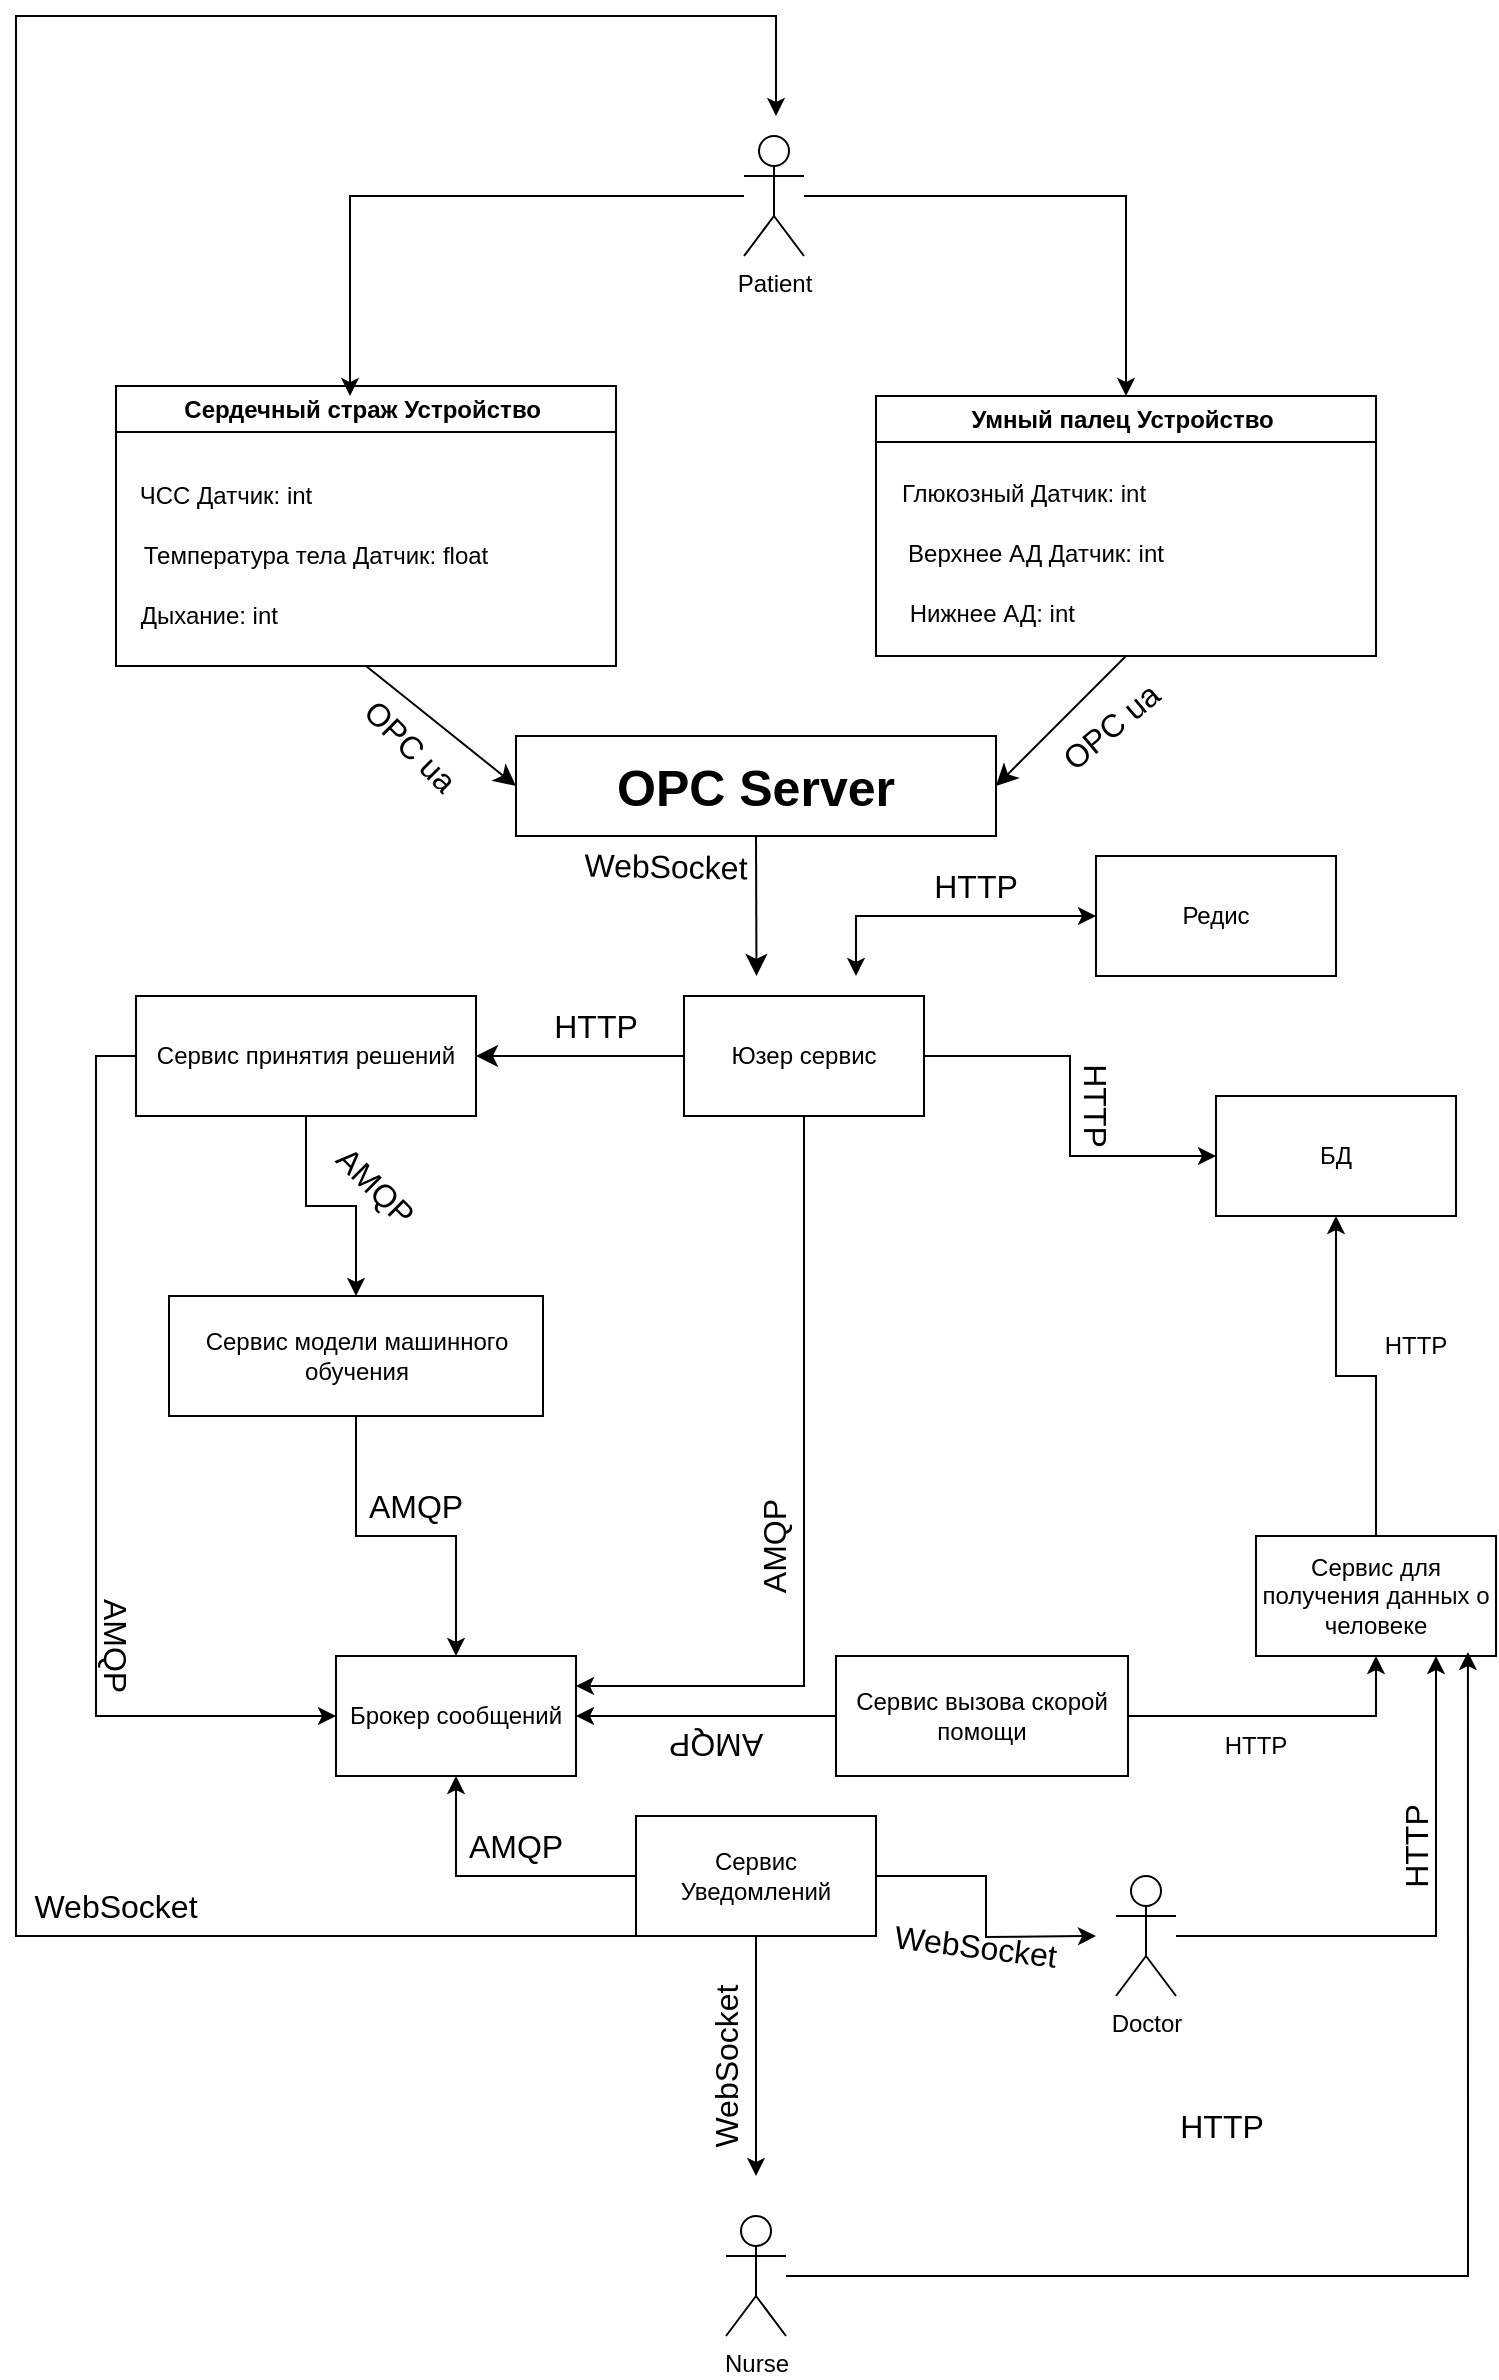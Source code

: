 <mxfile version="24.7.17">
  <diagram name="Страница — 1" id="ojG1zT66NYO1LHHyJgvD">
    <mxGraphModel dx="1426" dy="791" grid="1" gridSize="10" guides="1" tooltips="1" connect="1" arrows="1" fold="1" page="1" pageScale="1" pageWidth="827" pageHeight="1169" math="0" shadow="0">
      <root>
        <mxCell id="0" />
        <mxCell id="1" parent="0" />
        <mxCell id="pDkKP-4BY08iYfkUdl_Q-38" style="edgeStyle=orthogonalEdgeStyle;rounded=0;orthogonalLoop=1;jettySize=auto;html=1;entryX=0.5;entryY=0;entryDx=0;entryDy=0;" parent="1" source="pDkKP-4BY08iYfkUdl_Q-5" target="pDkKP-4BY08iYfkUdl_Q-30" edge="1">
          <mxGeometry relative="1" as="geometry" />
        </mxCell>
        <mxCell id="pDkKP-4BY08iYfkUdl_Q-5" value="Patient" style="shape=umlActor;verticalLabelPosition=bottom;verticalAlign=top;html=1;outlineConnect=0;" parent="1" vertex="1">
          <mxGeometry x="384" y="260" width="30" height="60" as="geometry" />
        </mxCell>
        <mxCell id="umXWh4qc1a0GtXUPau7t-3" style="edgeStyle=none;curved=1;rounded=0;orthogonalLoop=1;jettySize=auto;html=1;exitX=0.5;exitY=1;exitDx=0;exitDy=0;entryX=0;entryY=0.5;entryDx=0;entryDy=0;fontSize=12;startSize=8;endSize=8;" parent="1" source="pDkKP-4BY08iYfkUdl_Q-18" target="pDkKP-4BY08iYfkUdl_Q-35" edge="1">
          <mxGeometry relative="1" as="geometry" />
        </mxCell>
        <mxCell id="pDkKP-4BY08iYfkUdl_Q-18" value="Сердечный страж Устройство&amp;nbsp;" style="swimlane;whiteSpace=wrap;html=1;" parent="1" vertex="1">
          <mxGeometry x="70" y="385" width="250" height="140" as="geometry" />
        </mxCell>
        <mxCell id="pDkKP-4BY08iYfkUdl_Q-24" value="ЧСС Датчик: int" style="text;html=1;align=center;verticalAlign=middle;whiteSpace=wrap;rounded=0;" parent="pDkKP-4BY08iYfkUdl_Q-18" vertex="1">
          <mxGeometry x="10" y="40" width="90" height="30" as="geometry" />
        </mxCell>
        <mxCell id="pDkKP-4BY08iYfkUdl_Q-26" value="Температура тела Датчик: float" style="text;html=1;align=center;verticalAlign=middle;whiteSpace=wrap;rounded=0;" parent="pDkKP-4BY08iYfkUdl_Q-18" vertex="1">
          <mxGeometry y="70" width="200" height="30" as="geometry" />
        </mxCell>
        <mxCell id="pDkKP-4BY08iYfkUdl_Q-27" value="Дыхание: int&amp;nbsp;&amp;nbsp;" style="text;html=1;align=center;verticalAlign=middle;whiteSpace=wrap;rounded=0;" parent="pDkKP-4BY08iYfkUdl_Q-18" vertex="1">
          <mxGeometry y="100" width="100" height="30" as="geometry" />
        </mxCell>
        <mxCell id="umXWh4qc1a0GtXUPau7t-4" style="edgeStyle=none;curved=1;rounded=0;orthogonalLoop=1;jettySize=auto;html=1;exitX=0.5;exitY=1;exitDx=0;exitDy=0;entryX=1;entryY=0.5;entryDx=0;entryDy=0;fontSize=12;startSize=8;endSize=8;" parent="1" source="pDkKP-4BY08iYfkUdl_Q-30" target="pDkKP-4BY08iYfkUdl_Q-35" edge="1">
          <mxGeometry relative="1" as="geometry" />
        </mxCell>
        <mxCell id="pDkKP-4BY08iYfkUdl_Q-30" value="Умный палец Устройство&amp;nbsp;" style="swimlane;whiteSpace=wrap;html=1;" parent="1" vertex="1">
          <mxGeometry x="450" y="390" width="250" height="130" as="geometry" />
        </mxCell>
        <mxCell id="pDkKP-4BY08iYfkUdl_Q-31" value="Глюкозный Датчик: int" style="text;html=1;align=center;verticalAlign=middle;whiteSpace=wrap;rounded=0;" parent="pDkKP-4BY08iYfkUdl_Q-30" vertex="1">
          <mxGeometry x="9" y="34" width="130" height="30" as="geometry" />
        </mxCell>
        <mxCell id="pDkKP-4BY08iYfkUdl_Q-32" value="Верхнее АД Датчик: int" style="text;html=1;align=center;verticalAlign=middle;whiteSpace=wrap;rounded=0;" parent="pDkKP-4BY08iYfkUdl_Q-30" vertex="1">
          <mxGeometry y="64" width="160" height="30" as="geometry" />
        </mxCell>
        <mxCell id="pDkKP-4BY08iYfkUdl_Q-34" value="Нижнее АД: int&amp;nbsp;&amp;nbsp;" style="text;html=1;align=center;verticalAlign=middle;whiteSpace=wrap;rounded=0;" parent="pDkKP-4BY08iYfkUdl_Q-30" vertex="1">
          <mxGeometry x="9" y="94" width="105" height="30" as="geometry" />
        </mxCell>
        <mxCell id="umXWh4qc1a0GtXUPau7t-41" style="edgeStyle=none;curved=1;rounded=0;orthogonalLoop=1;jettySize=auto;html=1;exitX=0.5;exitY=1;exitDx=0;exitDy=0;fontSize=12;startSize=8;endSize=8;" parent="1" source="pDkKP-4BY08iYfkUdl_Q-35" edge="1">
          <mxGeometry relative="1" as="geometry">
            <mxPoint x="390.25" y="680" as="targetPoint" />
          </mxGeometry>
        </mxCell>
        <mxCell id="pDkKP-4BY08iYfkUdl_Q-35" value="&lt;font style=&quot;font-size: 25px;&quot;&gt;&lt;b&gt;OPC Server&lt;/b&gt;&lt;/font&gt;" style="rounded=0;whiteSpace=wrap;html=1;" parent="1" vertex="1">
          <mxGeometry x="270" y="560" width="240" height="50" as="geometry" />
        </mxCell>
        <mxCell id="pDkKP-4BY08iYfkUdl_Q-37" style="edgeStyle=orthogonalEdgeStyle;rounded=0;orthogonalLoop=1;jettySize=auto;html=1;entryX=0.468;entryY=0.036;entryDx=0;entryDy=0;entryPerimeter=0;" parent="1" source="pDkKP-4BY08iYfkUdl_Q-5" target="pDkKP-4BY08iYfkUdl_Q-18" edge="1">
          <mxGeometry relative="1" as="geometry" />
        </mxCell>
        <mxCell id="pDkKP-4BY08iYfkUdl_Q-49" value="БД" style="rounded=0;whiteSpace=wrap;html=1;" parent="1" vertex="1">
          <mxGeometry x="620" y="740" width="120" height="60" as="geometry" />
        </mxCell>
        <mxCell id="x-liXssnm1_QA_zKYlLS-4" style="edgeStyle=orthogonalEdgeStyle;rounded=0;orthogonalLoop=1;jettySize=auto;html=1;exitX=0.5;exitY=1;exitDx=0;exitDy=0;entryX=0.5;entryY=0;entryDx=0;entryDy=0;" parent="1" source="pDkKP-4BY08iYfkUdl_Q-50" target="pDkKP-4BY08iYfkUdl_Q-61" edge="1">
          <mxGeometry relative="1" as="geometry" />
        </mxCell>
        <mxCell id="pDkKP-4BY08iYfkUdl_Q-50" value="Сервис модели машинного обучения" style="rounded=0;whiteSpace=wrap;html=1;" parent="1" vertex="1">
          <mxGeometry x="96.5" y="840" width="187" height="60" as="geometry" />
        </mxCell>
        <mxCell id="pDkKP-4BY08iYfkUdl_Q-69" style="edgeStyle=orthogonalEdgeStyle;rounded=0;orthogonalLoop=1;jettySize=auto;html=1;exitX=0;exitY=0.5;exitDx=0;exitDy=0;entryX=1;entryY=0.5;entryDx=0;entryDy=0;" parent="1" source="pDkKP-4BY08iYfkUdl_Q-52" target="pDkKP-4BY08iYfkUdl_Q-61" edge="1">
          <mxGeometry relative="1" as="geometry" />
        </mxCell>
        <mxCell id="O1RfuV3_ZdCVcNtcBG49-2" style="edgeStyle=orthogonalEdgeStyle;rounded=0;orthogonalLoop=1;jettySize=auto;html=1;exitX=1;exitY=0.5;exitDx=0;exitDy=0;entryX=0.5;entryY=1;entryDx=0;entryDy=0;" edge="1" parent="1" source="pDkKP-4BY08iYfkUdl_Q-52" target="pDkKP-4BY08iYfkUdl_Q-71">
          <mxGeometry relative="1" as="geometry" />
        </mxCell>
        <mxCell id="pDkKP-4BY08iYfkUdl_Q-52" value="Сервис вызова скорой помощи" style="rounded=0;whiteSpace=wrap;html=1;" parent="1" vertex="1">
          <mxGeometry x="430" y="1020" width="146" height="60" as="geometry" />
        </mxCell>
        <mxCell id="pDkKP-4BY08iYfkUdl_Q-66" style="edgeStyle=orthogonalEdgeStyle;rounded=0;orthogonalLoop=1;jettySize=auto;html=1;exitX=0;exitY=0.5;exitDx=0;exitDy=0;entryX=0;entryY=0.5;entryDx=0;entryDy=0;" parent="1" source="pDkKP-4BY08iYfkUdl_Q-58" target="pDkKP-4BY08iYfkUdl_Q-61" edge="1">
          <mxGeometry relative="1" as="geometry" />
        </mxCell>
        <mxCell id="x-liXssnm1_QA_zKYlLS-5" style="edgeStyle=orthogonalEdgeStyle;rounded=0;orthogonalLoop=1;jettySize=auto;html=1;exitX=0.5;exitY=1;exitDx=0;exitDy=0;entryX=0.5;entryY=0;entryDx=0;entryDy=0;" parent="1" source="pDkKP-4BY08iYfkUdl_Q-58" target="pDkKP-4BY08iYfkUdl_Q-50" edge="1">
          <mxGeometry relative="1" as="geometry" />
        </mxCell>
        <mxCell id="pDkKP-4BY08iYfkUdl_Q-58" value="Сервис принятия решений" style="rounded=0;whiteSpace=wrap;html=1;" parent="1" vertex="1">
          <mxGeometry x="80" y="690" width="170" height="60" as="geometry" />
        </mxCell>
        <mxCell id="pDkKP-4BY08iYfkUdl_Q-61" value="Брокер сообщений" style="rounded=0;whiteSpace=wrap;html=1;" parent="1" vertex="1">
          <mxGeometry x="180" y="1020" width="120" height="60" as="geometry" />
        </mxCell>
        <mxCell id="pDkKP-4BY08iYfkUdl_Q-65" style="edgeStyle=orthogonalEdgeStyle;rounded=0;orthogonalLoop=1;jettySize=auto;html=1;exitX=1;exitY=0.5;exitDx=0;exitDy=0;entryX=0;entryY=0.5;entryDx=0;entryDy=0;" parent="1" source="pDkKP-4BY08iYfkUdl_Q-63" target="pDkKP-4BY08iYfkUdl_Q-49" edge="1">
          <mxGeometry relative="1" as="geometry" />
        </mxCell>
        <mxCell id="pDkKP-4BY08iYfkUdl_Q-74" style="edgeStyle=orthogonalEdgeStyle;rounded=0;orthogonalLoop=1;jettySize=auto;html=1;exitX=0.5;exitY=1;exitDx=0;exitDy=0;entryX=1;entryY=0.25;entryDx=0;entryDy=0;" parent="1" source="pDkKP-4BY08iYfkUdl_Q-63" target="pDkKP-4BY08iYfkUdl_Q-61" edge="1">
          <mxGeometry relative="1" as="geometry" />
        </mxCell>
        <mxCell id="umXWh4qc1a0GtXUPau7t-19" style="edgeStyle=none;curved=1;rounded=0;orthogonalLoop=1;jettySize=auto;html=1;exitX=0;exitY=0.5;exitDx=0;exitDy=0;entryX=1;entryY=0.5;entryDx=0;entryDy=0;fontSize=12;startSize=8;endSize=8;" parent="1" source="pDkKP-4BY08iYfkUdl_Q-63" target="pDkKP-4BY08iYfkUdl_Q-58" edge="1">
          <mxGeometry relative="1" as="geometry" />
        </mxCell>
        <mxCell id="pDkKP-4BY08iYfkUdl_Q-63" value="Юзер сервис" style="rounded=0;whiteSpace=wrap;html=1;" parent="1" vertex="1">
          <mxGeometry x="354" y="690" width="120" height="60" as="geometry" />
        </mxCell>
        <mxCell id="O1RfuV3_ZdCVcNtcBG49-1" style="edgeStyle=orthogonalEdgeStyle;rounded=0;orthogonalLoop=1;jettySize=auto;html=1;exitX=0.5;exitY=0;exitDx=0;exitDy=0;entryX=0.5;entryY=1;entryDx=0;entryDy=0;" edge="1" parent="1" source="pDkKP-4BY08iYfkUdl_Q-71" target="pDkKP-4BY08iYfkUdl_Q-49">
          <mxGeometry relative="1" as="geometry" />
        </mxCell>
        <mxCell id="pDkKP-4BY08iYfkUdl_Q-71" value="Сервис для получения данных о человеке" style="rounded=0;whiteSpace=wrap;html=1;" parent="1" vertex="1">
          <mxGeometry x="640" y="960" width="120" height="60" as="geometry" />
        </mxCell>
        <mxCell id="pDkKP-4BY08iYfkUdl_Q-75" value="Редис" style="rounded=0;whiteSpace=wrap;html=1;" parent="1" vertex="1">
          <mxGeometry x="560" y="620" width="120" height="60" as="geometry" />
        </mxCell>
        <mxCell id="KHbs0NxyBfRusgrp2J0M-3" style="edgeStyle=orthogonalEdgeStyle;rounded=0;orthogonalLoop=1;jettySize=auto;html=1;" parent="1" source="KHbs0NxyBfRusgrp2J0M-1" target="pDkKP-4BY08iYfkUdl_Q-61" edge="1">
          <mxGeometry relative="1" as="geometry" />
        </mxCell>
        <mxCell id="KHbs0NxyBfRusgrp2J0M-13" style="edgeStyle=orthogonalEdgeStyle;rounded=0;orthogonalLoop=1;jettySize=auto;html=1;" parent="1" source="KHbs0NxyBfRusgrp2J0M-1" edge="1">
          <mxGeometry relative="1" as="geometry">
            <mxPoint x="390" y="1280" as="targetPoint" />
          </mxGeometry>
        </mxCell>
        <mxCell id="x-liXssnm1_QA_zKYlLS-2" style="edgeStyle=orthogonalEdgeStyle;rounded=0;orthogonalLoop=1;jettySize=auto;html=1;exitX=1;exitY=0.5;exitDx=0;exitDy=0;" parent="1" source="KHbs0NxyBfRusgrp2J0M-1" edge="1">
          <mxGeometry relative="1" as="geometry">
            <mxPoint x="560" y="1160" as="targetPoint" />
          </mxGeometry>
        </mxCell>
        <mxCell id="x-liXssnm1_QA_zKYlLS-3" style="edgeStyle=orthogonalEdgeStyle;rounded=0;orthogonalLoop=1;jettySize=auto;html=1;exitX=0;exitY=1;exitDx=0;exitDy=0;" parent="1" source="KHbs0NxyBfRusgrp2J0M-1" edge="1">
          <mxGeometry relative="1" as="geometry">
            <mxPoint x="400" y="250" as="targetPoint" />
            <Array as="points">
              <mxPoint x="20" y="1160" />
              <mxPoint x="20" y="200" />
              <mxPoint x="400" y="200" />
            </Array>
          </mxGeometry>
        </mxCell>
        <mxCell id="KHbs0NxyBfRusgrp2J0M-1" value="Сервис Уведомлений" style="rounded=0;whiteSpace=wrap;html=1;" parent="1" vertex="1">
          <mxGeometry x="330" y="1100" width="120" height="60" as="geometry" />
        </mxCell>
        <mxCell id="KHbs0NxyBfRusgrp2J0M-20" style="edgeStyle=orthogonalEdgeStyle;rounded=0;orthogonalLoop=1;jettySize=auto;html=1;entryX=0.75;entryY=1;entryDx=0;entryDy=0;" parent="1" source="KHbs0NxyBfRusgrp2J0M-6" target="pDkKP-4BY08iYfkUdl_Q-71" edge="1">
          <mxGeometry relative="1" as="geometry" />
        </mxCell>
        <mxCell id="KHbs0NxyBfRusgrp2J0M-6" value="Doctor" style="shape=umlActor;verticalLabelPosition=bottom;verticalAlign=top;html=1;outlineConnect=0;" parent="1" vertex="1">
          <mxGeometry x="570" y="1130" width="30" height="60" as="geometry" />
        </mxCell>
        <mxCell id="KHbs0NxyBfRusgrp2J0M-11" value="Nurse" style="shape=umlActor;verticalLabelPosition=bottom;verticalAlign=top;html=1;outlineConnect=0;" parent="1" vertex="1">
          <mxGeometry x="375" y="1300" width="30" height="60" as="geometry" />
        </mxCell>
        <mxCell id="KHbs0NxyBfRusgrp2J0M-21" style="edgeStyle=orthogonalEdgeStyle;rounded=0;orthogonalLoop=1;jettySize=auto;html=1;entryX=0.883;entryY=0.967;entryDx=0;entryDy=0;entryPerimeter=0;" parent="1" source="KHbs0NxyBfRusgrp2J0M-11" target="pDkKP-4BY08iYfkUdl_Q-71" edge="1">
          <mxGeometry relative="1" as="geometry" />
        </mxCell>
        <mxCell id="x-liXssnm1_QA_zKYlLS-1" value="" style="endArrow=classic;startArrow=classic;html=1;rounded=0;entryX=0;entryY=0.5;entryDx=0;entryDy=0;" parent="1" target="pDkKP-4BY08iYfkUdl_Q-75" edge="1">
          <mxGeometry width="50" height="50" relative="1" as="geometry">
            <mxPoint x="440" y="680" as="sourcePoint" />
            <mxPoint x="510" y="630" as="targetPoint" />
            <Array as="points">
              <mxPoint x="440" y="660" />
              <mxPoint x="440" y="650" />
            </Array>
          </mxGeometry>
        </mxCell>
        <mxCell id="umXWh4qc1a0GtXUPau7t-12" value="OPC ua" style="text;html=1;align=center;verticalAlign=middle;whiteSpace=wrap;rounded=0;fontSize=16;rotation=45;" parent="1" vertex="1">
          <mxGeometry x="185" y="550" width="65" height="30" as="geometry" />
        </mxCell>
        <mxCell id="umXWh4qc1a0GtXUPau7t-16" value="OPC ua" style="text;html=1;align=center;verticalAlign=middle;whiteSpace=wrap;rounded=0;fontSize=16;rotation=-40;" parent="1" vertex="1">
          <mxGeometry x="535" y="540" width="65" height="30" as="geometry" />
        </mxCell>
        <mxCell id="umXWh4qc1a0GtXUPau7t-20" value="HTTP" style="text;html=1;align=center;verticalAlign=middle;whiteSpace=wrap;rounded=0;fontSize=16;" parent="1" vertex="1">
          <mxGeometry x="280" y="690" width="60" height="30" as="geometry" />
        </mxCell>
        <mxCell id="umXWh4qc1a0GtXUPau7t-24" value="HTTP" style="text;html=1;align=center;verticalAlign=middle;whiteSpace=wrap;rounded=0;fontSize=16;" parent="1" vertex="1">
          <mxGeometry x="593" y="1240" width="60" height="30" as="geometry" />
        </mxCell>
        <mxCell id="umXWh4qc1a0GtXUPau7t-25" value="HTTP" style="text;html=1;align=center;verticalAlign=middle;whiteSpace=wrap;rounded=0;fontSize=16;rotation=-90;" parent="1" vertex="1">
          <mxGeometry x="690" y="1100" width="60" height="30" as="geometry" />
        </mxCell>
        <mxCell id="umXWh4qc1a0GtXUPau7t-26" value="WebSocket" style="text;html=1;align=center;verticalAlign=middle;whiteSpace=wrap;rounded=0;fontSize=16;rotation=-90;" parent="1" vertex="1">
          <mxGeometry x="345" y="1210" width="60" height="30" as="geometry" />
        </mxCell>
        <mxCell id="umXWh4qc1a0GtXUPau7t-27" value="WebSocket" style="text;html=1;align=center;verticalAlign=middle;whiteSpace=wrap;rounded=0;fontSize=16;rotation=7;" parent="1" vertex="1">
          <mxGeometry x="470" y="1150" width="60" height="30" as="geometry" />
        </mxCell>
        <mxCell id="umXWh4qc1a0GtXUPau7t-28" value="WebSocket" style="text;html=1;align=center;verticalAlign=middle;whiteSpace=wrap;rounded=0;fontSize=16;rotation=0;" parent="1" vertex="1">
          <mxGeometry x="40" y="1130" width="60" height="30" as="geometry" />
        </mxCell>
        <mxCell id="umXWh4qc1a0GtXUPau7t-29" value="AMQP" style="text;html=1;align=center;verticalAlign=middle;whiteSpace=wrap;rounded=0;fontSize=16;rotation=45;" parent="1" vertex="1">
          <mxGeometry x="170" y="770" width="60" height="30" as="geometry" />
        </mxCell>
        <mxCell id="umXWh4qc1a0GtXUPau7t-31" value="AMQP" style="text;html=1;align=center;verticalAlign=middle;whiteSpace=wrap;rounded=0;fontSize=16;rotation=90;" parent="1" vertex="1">
          <mxGeometry x="40" y="1000" width="60" height="30" as="geometry" />
        </mxCell>
        <mxCell id="umXWh4qc1a0GtXUPau7t-32" value="AMQP" style="text;html=1;align=center;verticalAlign=middle;whiteSpace=wrap;rounded=0;fontSize=16;rotation=-90;" parent="1" vertex="1">
          <mxGeometry x="369" y="950" width="60" height="30" as="geometry" />
        </mxCell>
        <mxCell id="umXWh4qc1a0GtXUPau7t-33" value="AMQP" style="text;html=1;align=center;verticalAlign=middle;whiteSpace=wrap;rounded=0;fontSize=16;rotation=-180;" parent="1" vertex="1">
          <mxGeometry x="340" y="1050" width="60" height="30" as="geometry" />
        </mxCell>
        <mxCell id="umXWh4qc1a0GtXUPau7t-34" value="AMQP" style="text;html=1;align=center;verticalAlign=middle;whiteSpace=wrap;rounded=0;fontSize=16;rotation=0;" parent="1" vertex="1">
          <mxGeometry x="240" y="1100" width="60" height="30" as="geometry" />
        </mxCell>
        <mxCell id="umXWh4qc1a0GtXUPau7t-35" value="AMQP" style="text;html=1;align=center;verticalAlign=middle;whiteSpace=wrap;rounded=0;fontSize=16;rotation=0;" parent="1" vertex="1">
          <mxGeometry x="190" y="930" width="60" height="30" as="geometry" />
        </mxCell>
        <mxCell id="umXWh4qc1a0GtXUPau7t-36" value="HTTP" style="text;html=1;align=center;verticalAlign=middle;whiteSpace=wrap;rounded=0;fontSize=16;" parent="1" vertex="1">
          <mxGeometry x="470" y="620" width="60" height="30" as="geometry" />
        </mxCell>
        <mxCell id="umXWh4qc1a0GtXUPau7t-37" value="HTTP" style="text;html=1;align=center;verticalAlign=middle;whiteSpace=wrap;rounded=0;fontSize=16;rotation=90;" parent="1" vertex="1">
          <mxGeometry x="530" y="730" width="60" height="30" as="geometry" />
        </mxCell>
        <mxCell id="umXWh4qc1a0GtXUPau7t-39" value="WebSocket" style="text;html=1;align=center;verticalAlign=middle;whiteSpace=wrap;rounded=0;fontSize=16;rotation=1;" parent="1" vertex="1">
          <mxGeometry x="315" y="610" width="60" height="30" as="geometry" />
        </mxCell>
        <mxCell id="O1RfuV3_ZdCVcNtcBG49-3" value="HTTP" style="text;html=1;align=center;verticalAlign=middle;whiteSpace=wrap;rounded=0;" vertex="1" parent="1">
          <mxGeometry x="610" y="1050" width="60" height="30" as="geometry" />
        </mxCell>
        <mxCell id="O1RfuV3_ZdCVcNtcBG49-4" value="HTTP" style="text;html=1;align=center;verticalAlign=middle;whiteSpace=wrap;rounded=0;" vertex="1" parent="1">
          <mxGeometry x="690" y="850" width="60" height="30" as="geometry" />
        </mxCell>
      </root>
    </mxGraphModel>
  </diagram>
</mxfile>
